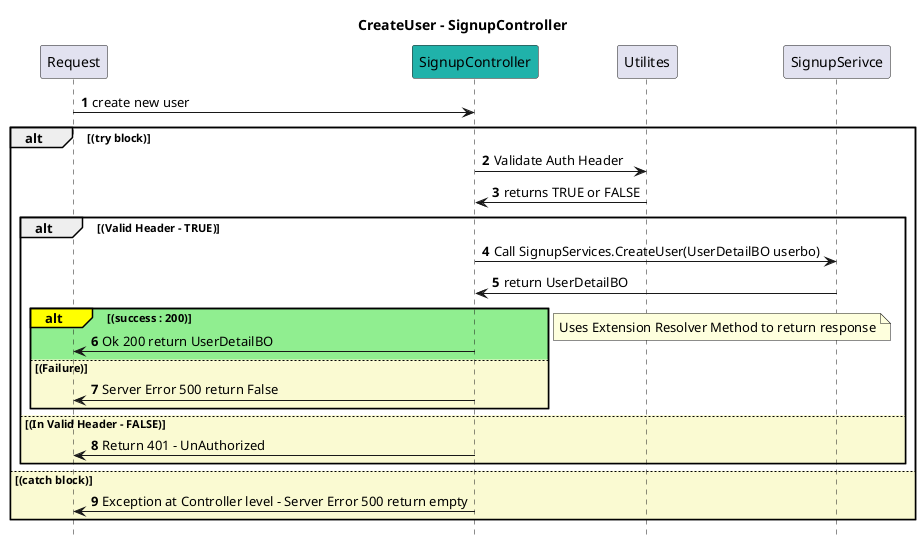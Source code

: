 @startuml Controller

title CreateUser - SignupController
autonumber
hide footbox

participant Request
participant SignupController #LightSeaGreen
participant Utilites 
participant SignupSerivce  

Request -> SignupController : create new user

alt (try block)
    SignupController -> Utilites : Validate Auth Header
    Utilites -> SignupController : returns TRUE or FALSE

    alt (Valid Header - TRUE)
       SignupController -> SignupSerivce : Call SignupServices.CreateUser(UserDetailBO userbo)
       SignupSerivce -> SignupController : return UserDetailBO
       
        alt#Yellow #LightGreen (success : 200) 
           SignupController -> Request : Ok 200 return UserDetailBO
        else #LightGoldenRodYellow (Failure)
            SignupController -> Request : Server Error 500 return False
        end

        note left: Uses Extension Resolver Method to return response
    else #LightGoldenRodYellow (In Valid Header - FALSE)
       SignupController -> Request : Return 401 - UnAuthorized 
    end

else #LightGoldenRodYellow (catch block)
    SignupController -> Request : Exception at Controller level - Server Error 500 return empty
end

@enduml

